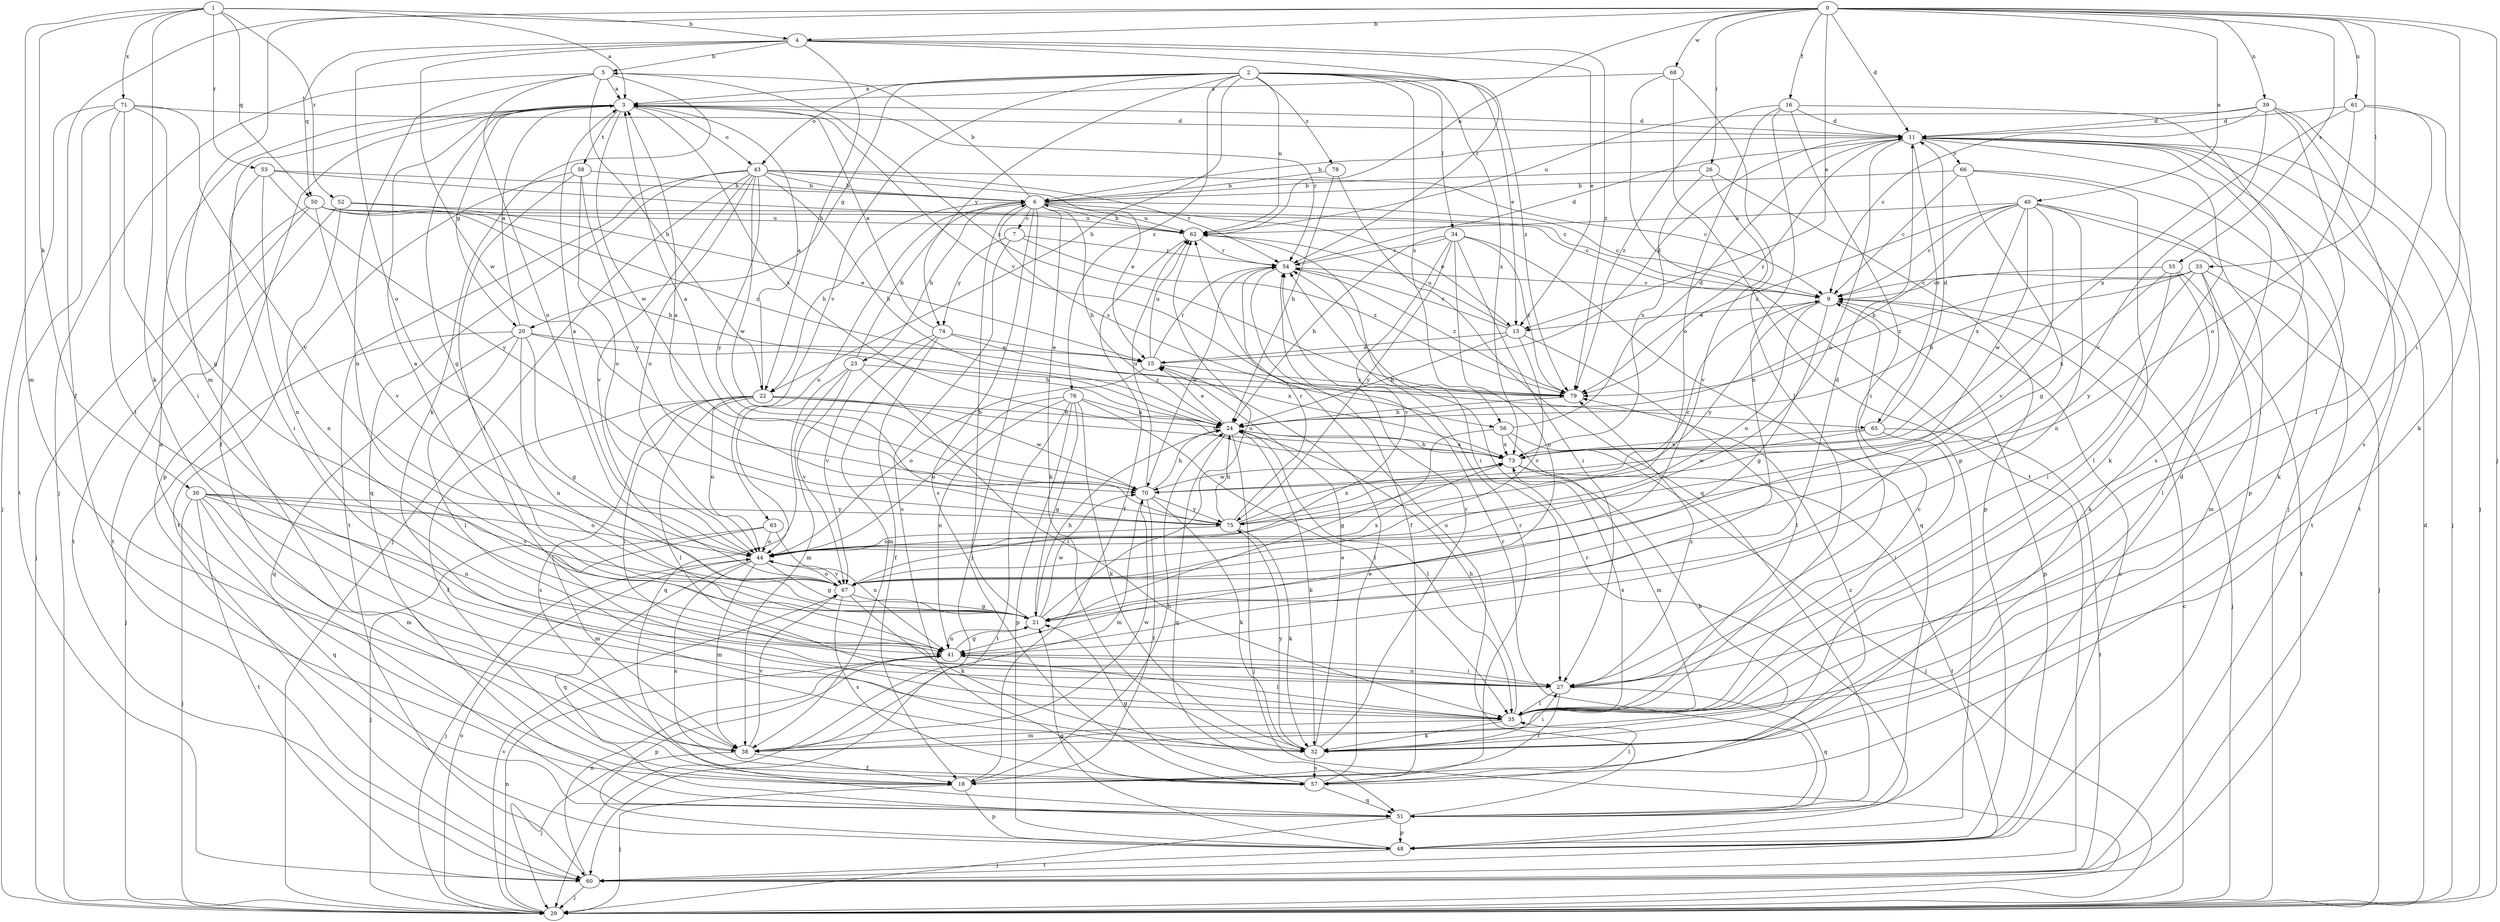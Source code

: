 strict digraph  {
0;
1;
2;
3;
4;
5;
6;
7;
9;
11;
13;
15;
16;
18;
20;
21;
22;
23;
24;
26;
27;
29;
30;
32;
33;
34;
35;
38;
39;
40;
41;
43;
44;
48;
50;
51;
52;
53;
54;
55;
56;
57;
58;
60;
61;
62;
63;
65;
66;
67;
68;
70;
71;
73;
74;
75;
76;
78;
79;
0 -> 4  [label=b];
0 -> 11  [label=d];
0 -> 13  [label=e];
0 -> 16  [label=f];
0 -> 18  [label=f];
0 -> 26  [label=i];
0 -> 27  [label=i];
0 -> 29  [label=j];
0 -> 33  [label=l];
0 -> 38  [label=m];
0 -> 39  [label=n];
0 -> 40  [label=n];
0 -> 55  [label=s];
0 -> 61  [label=u];
0 -> 62  [label=u];
0 -> 68  [label=w];
1 -> 3  [label=a];
1 -> 4  [label=b];
1 -> 30  [label=k];
1 -> 32  [label=k];
1 -> 38  [label=m];
1 -> 50  [label=q];
1 -> 52  [label=r];
1 -> 53  [label=r];
1 -> 71  [label=x];
2 -> 3  [label=a];
2 -> 13  [label=e];
2 -> 20  [label=g];
2 -> 22  [label=h];
2 -> 34  [label=l];
2 -> 43  [label=o];
2 -> 56  [label=s];
2 -> 62  [label=u];
2 -> 63  [label=v];
2 -> 73  [label=x];
2 -> 74  [label=y];
2 -> 76  [label=z];
2 -> 78  [label=z];
2 -> 79  [label=z];
3 -> 11  [label=d];
3 -> 18  [label=f];
3 -> 20  [label=g];
3 -> 21  [label=g];
3 -> 43  [label=o];
3 -> 48  [label=p];
3 -> 54  [label=r];
3 -> 58  [label=t];
3 -> 65  [label=v];
3 -> 70  [label=w];
3 -> 73  [label=x];
4 -> 5  [label=b];
4 -> 13  [label=e];
4 -> 22  [label=h];
4 -> 44  [label=o];
4 -> 50  [label=q];
4 -> 54  [label=r];
4 -> 70  [label=w];
4 -> 79  [label=z];
5 -> 3  [label=a];
5 -> 22  [label=h];
5 -> 29  [label=j];
5 -> 32  [label=k];
5 -> 41  [label=n];
5 -> 44  [label=o];
5 -> 79  [label=z];
6 -> 5  [label=b];
6 -> 7  [label=c];
6 -> 9  [label=c];
6 -> 13  [label=e];
6 -> 22  [label=h];
6 -> 23  [label=h];
6 -> 24  [label=h];
6 -> 29  [label=j];
6 -> 32  [label=k];
6 -> 44  [label=o];
6 -> 56  [label=s];
6 -> 57  [label=s];
6 -> 62  [label=u];
7 -> 54  [label=r];
7 -> 57  [label=s];
7 -> 74  [label=y];
7 -> 79  [label=z];
9 -> 13  [label=e];
9 -> 21  [label=g];
9 -> 29  [label=j];
9 -> 44  [label=o];
9 -> 48  [label=p];
9 -> 75  [label=y];
11 -> 6  [label=b];
11 -> 29  [label=j];
11 -> 44  [label=o];
11 -> 48  [label=p];
11 -> 57  [label=s];
11 -> 60  [label=t];
11 -> 65  [label=v];
11 -> 66  [label=v];
11 -> 79  [label=z];
13 -> 15  [label=e];
13 -> 24  [label=h];
13 -> 35  [label=l];
13 -> 54  [label=r];
13 -> 62  [label=u];
13 -> 67  [label=v];
15 -> 11  [label=d];
15 -> 44  [label=o];
15 -> 54  [label=r];
15 -> 62  [label=u];
15 -> 79  [label=z];
16 -> 11  [label=d];
16 -> 27  [label=i];
16 -> 29  [label=j];
16 -> 41  [label=n];
16 -> 44  [label=o];
16 -> 79  [label=z];
18 -> 3  [label=a];
18 -> 24  [label=h];
18 -> 29  [label=j];
18 -> 48  [label=p];
18 -> 79  [label=z];
20 -> 3  [label=a];
20 -> 15  [label=e];
20 -> 21  [label=g];
20 -> 24  [label=h];
20 -> 29  [label=j];
20 -> 35  [label=l];
20 -> 41  [label=n];
20 -> 51  [label=q];
21 -> 3  [label=a];
21 -> 6  [label=b];
21 -> 11  [label=d];
21 -> 24  [label=h];
21 -> 41  [label=n];
21 -> 62  [label=u];
21 -> 70  [label=w];
22 -> 3  [label=a];
22 -> 18  [label=f];
22 -> 24  [label=h];
22 -> 27  [label=i];
22 -> 35  [label=l];
22 -> 44  [label=o];
22 -> 57  [label=s];
22 -> 70  [label=w];
22 -> 73  [label=x];
23 -> 6  [label=b];
23 -> 35  [label=l];
23 -> 38  [label=m];
23 -> 51  [label=q];
23 -> 67  [label=v];
23 -> 79  [label=z];
24 -> 15  [label=e];
24 -> 29  [label=j];
24 -> 32  [label=k];
24 -> 35  [label=l];
24 -> 51  [label=q];
24 -> 73  [label=x];
26 -> 6  [label=b];
26 -> 48  [label=p];
26 -> 67  [label=v];
26 -> 73  [label=x];
27 -> 18  [label=f];
27 -> 35  [label=l];
27 -> 41  [label=n];
27 -> 51  [label=q];
27 -> 79  [label=z];
29 -> 9  [label=c];
29 -> 11  [label=d];
29 -> 41  [label=n];
29 -> 44  [label=o];
29 -> 67  [label=v];
30 -> 29  [label=j];
30 -> 38  [label=m];
30 -> 41  [label=n];
30 -> 44  [label=o];
30 -> 51  [label=q];
30 -> 60  [label=t];
30 -> 67  [label=v];
30 -> 75  [label=y];
32 -> 15  [label=e];
32 -> 27  [label=i];
32 -> 54  [label=r];
32 -> 57  [label=s];
32 -> 75  [label=y];
33 -> 9  [label=c];
33 -> 24  [label=h];
33 -> 29  [label=j];
33 -> 35  [label=l];
33 -> 38  [label=m];
33 -> 75  [label=y];
33 -> 79  [label=z];
34 -> 24  [label=h];
34 -> 27  [label=i];
34 -> 41  [label=n];
34 -> 51  [label=q];
34 -> 54  [label=r];
34 -> 67  [label=v];
34 -> 75  [label=y];
34 -> 79  [label=z];
35 -> 9  [label=c];
35 -> 24  [label=h];
35 -> 32  [label=k];
35 -> 38  [label=m];
35 -> 73  [label=x];
38 -> 18  [label=f];
38 -> 29  [label=j];
38 -> 67  [label=v];
38 -> 70  [label=w];
39 -> 9  [label=c];
39 -> 11  [label=d];
39 -> 29  [label=j];
39 -> 35  [label=l];
39 -> 57  [label=s];
39 -> 62  [label=u];
39 -> 67  [label=v];
40 -> 9  [label=c];
40 -> 24  [label=h];
40 -> 32  [label=k];
40 -> 35  [label=l];
40 -> 41  [label=n];
40 -> 62  [label=u];
40 -> 67  [label=v];
40 -> 70  [label=w];
40 -> 73  [label=x];
40 -> 79  [label=z];
41 -> 21  [label=g];
41 -> 27  [label=i];
41 -> 35  [label=l];
41 -> 48  [label=p];
43 -> 6  [label=b];
43 -> 9  [label=c];
43 -> 15  [label=e];
43 -> 24  [label=h];
43 -> 29  [label=j];
43 -> 44  [label=o];
43 -> 51  [label=q];
43 -> 54  [label=r];
43 -> 60  [label=t];
43 -> 67  [label=v];
43 -> 70  [label=w];
43 -> 75  [label=y];
44 -> 3  [label=a];
44 -> 21  [label=g];
44 -> 29  [label=j];
44 -> 38  [label=m];
44 -> 51  [label=q];
44 -> 57  [label=s];
44 -> 67  [label=v];
48 -> 9  [label=c];
48 -> 21  [label=g];
48 -> 54  [label=r];
48 -> 60  [label=t];
50 -> 9  [label=c];
50 -> 24  [label=h];
50 -> 29  [label=j];
50 -> 60  [label=t];
50 -> 62  [label=u];
50 -> 67  [label=v];
50 -> 79  [label=z];
51 -> 11  [label=d];
51 -> 29  [label=j];
51 -> 48  [label=p];
51 -> 54  [label=r];
51 -> 62  [label=u];
52 -> 15  [label=e];
52 -> 41  [label=n];
52 -> 60  [label=t];
52 -> 62  [label=u];
53 -> 6  [label=b];
53 -> 9  [label=c];
53 -> 27  [label=i];
53 -> 41  [label=n];
53 -> 75  [label=y];
54 -> 9  [label=c];
54 -> 11  [label=d];
54 -> 18  [label=f];
54 -> 70  [label=w];
54 -> 79  [label=z];
55 -> 9  [label=c];
55 -> 27  [label=i];
55 -> 32  [label=k];
55 -> 60  [label=t];
55 -> 73  [label=x];
56 -> 11  [label=d];
56 -> 21  [label=g];
56 -> 29  [label=j];
56 -> 38  [label=m];
56 -> 73  [label=x];
57 -> 15  [label=e];
57 -> 21  [label=g];
57 -> 35  [label=l];
57 -> 51  [label=q];
57 -> 54  [label=r];
58 -> 6  [label=b];
58 -> 27  [label=i];
58 -> 44  [label=o];
58 -> 60  [label=t];
58 -> 75  [label=y];
60 -> 29  [label=j];
60 -> 41  [label=n];
61 -> 11  [label=d];
61 -> 32  [label=k];
61 -> 35  [label=l];
61 -> 44  [label=o];
61 -> 73  [label=x];
62 -> 6  [label=b];
62 -> 18  [label=f];
62 -> 27  [label=i];
62 -> 54  [label=r];
63 -> 29  [label=j];
63 -> 38  [label=m];
63 -> 41  [label=n];
63 -> 44  [label=o];
65 -> 11  [label=d];
65 -> 27  [label=i];
65 -> 60  [label=t];
65 -> 70  [label=w];
65 -> 73  [label=x];
66 -> 6  [label=b];
66 -> 9  [label=c];
66 -> 21  [label=g];
66 -> 32  [label=k];
66 -> 60  [label=t];
67 -> 21  [label=g];
67 -> 32  [label=k];
67 -> 44  [label=o];
67 -> 57  [label=s];
67 -> 73  [label=x];
68 -> 3  [label=a];
68 -> 35  [label=l];
68 -> 48  [label=p];
68 -> 60  [label=t];
70 -> 3  [label=a];
70 -> 18  [label=f];
70 -> 24  [label=h];
70 -> 32  [label=k];
70 -> 38  [label=m];
70 -> 62  [label=u];
70 -> 75  [label=y];
71 -> 11  [label=d];
71 -> 21  [label=g];
71 -> 27  [label=i];
71 -> 29  [label=j];
71 -> 35  [label=l];
71 -> 60  [label=t];
71 -> 67  [label=v];
73 -> 24  [label=h];
73 -> 32  [label=k];
73 -> 60  [label=t];
73 -> 70  [label=w];
74 -> 3  [label=a];
74 -> 15  [label=e];
74 -> 18  [label=f];
74 -> 38  [label=m];
74 -> 67  [label=v];
74 -> 73  [label=x];
75 -> 3  [label=a];
75 -> 9  [label=c];
75 -> 24  [label=h];
75 -> 32  [label=k];
75 -> 44  [label=o];
75 -> 54  [label=r];
75 -> 73  [label=x];
76 -> 21  [label=g];
76 -> 24  [label=h];
76 -> 32  [label=k];
76 -> 35  [label=l];
76 -> 41  [label=n];
76 -> 44  [label=o];
76 -> 48  [label=p];
76 -> 60  [label=t];
78 -> 6  [label=b];
78 -> 24  [label=h];
78 -> 51  [label=q];
79 -> 24  [label=h];
}
